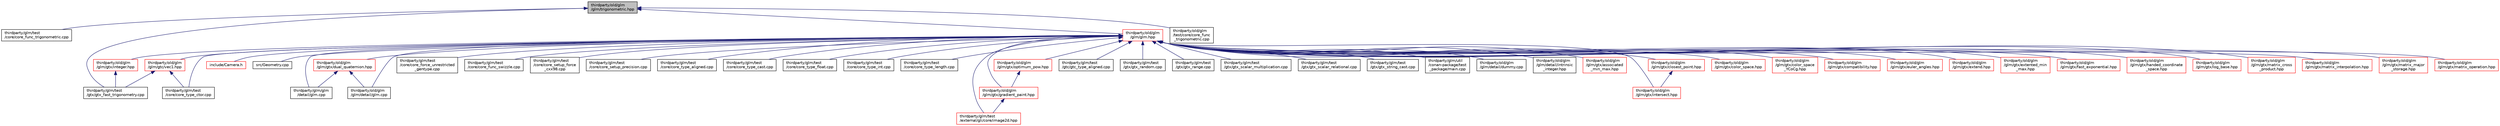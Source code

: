 digraph "thirdparty/old/glm/glm/trigonometric.hpp"
{
  edge [fontname="Helvetica",fontsize="10",labelfontname="Helvetica",labelfontsize="10"];
  node [fontname="Helvetica",fontsize="10",shape=record];
  Node1 [label="thirdparty/old/glm\l/glm/trigonometric.hpp",height=0.2,width=0.4,color="black", fillcolor="grey75", style="filled", fontcolor="black"];
  Node1 -> Node2 [dir="back",color="midnightblue",fontsize="10",style="solid",fontname="Helvetica"];
  Node2 [label="thirdparty/glm/test\l/core/core_func_trigonometric.cpp",height=0.2,width=0.4,color="black", fillcolor="white", style="filled",URL="$glm_2test_2core_2core__func__trigonometric_8cpp.html"];
  Node1 -> Node3 [dir="back",color="midnightblue",fontsize="10",style="solid",fontname="Helvetica"];
  Node3 [label="thirdparty/glm/test\l/gtx/gtx_fast_trigonometry.cpp",height=0.2,width=0.4,color="black", fillcolor="white", style="filled",URL="$glm_2test_2gtx_2gtx__fast__trigonometry_8cpp.html"];
  Node1 -> Node4 [dir="back",color="midnightblue",fontsize="10",style="solid",fontname="Helvetica"];
  Node4 [label="thirdparty/old/glm\l/glm/glm.hpp",height=0.2,width=0.4,color="red", fillcolor="white", style="filled",URL="$old_2glm_2glm_2glm_8hpp.html"];
  Node4 -> Node5 [dir="back",color="midnightblue",fontsize="10",style="solid",fontname="Helvetica"];
  Node5 [label="include/Camera.h",height=0.2,width=0.4,color="red", fillcolor="white", style="filled",URL="$Camera_8h.html",tooltip="Sets up an OpenGL camera. "];
  Node4 -> Node6 [dir="back",color="midnightblue",fontsize="10",style="solid",fontname="Helvetica"];
  Node6 [label="src/Geometry.cpp",height=0.2,width=0.4,color="black", fillcolor="white", style="filled",URL="$Geometry_8cpp.html"];
  Node4 -> Node7 [dir="back",color="midnightblue",fontsize="10",style="solid",fontname="Helvetica"];
  Node7 [label="thirdparty/glm/glm\l/detail/glm.cpp",height=0.2,width=0.4,color="black", fillcolor="white", style="filled",URL="$glm_2glm_2detail_2glm_8cpp.html"];
  Node4 -> Node8 [dir="back",color="midnightblue",fontsize="10",style="solid",fontname="Helvetica"];
  Node8 [label="thirdparty/glm/test\l/core/core_force_unrestricted\l_gentype.cpp",height=0.2,width=0.4,color="black", fillcolor="white", style="filled",URL="$core__force__unrestricted__gentype_8cpp.html"];
  Node4 -> Node9 [dir="back",color="midnightblue",fontsize="10",style="solid",fontname="Helvetica"];
  Node9 [label="thirdparty/glm/test\l/core/core_func_swizzle.cpp",height=0.2,width=0.4,color="black", fillcolor="white", style="filled",URL="$glm_2test_2core_2core__func__swizzle_8cpp.html"];
  Node4 -> Node10 [dir="back",color="midnightblue",fontsize="10",style="solid",fontname="Helvetica"];
  Node10 [label="thirdparty/glm/test\l/core/core_setup_force\l_cxx98.cpp",height=0.2,width=0.4,color="black", fillcolor="white", style="filled",URL="$glm_2test_2core_2core__setup__force__cxx98_8cpp.html"];
  Node4 -> Node11 [dir="back",color="midnightblue",fontsize="10",style="solid",fontname="Helvetica"];
  Node11 [label="thirdparty/glm/test\l/core/core_setup_precision.cpp",height=0.2,width=0.4,color="black", fillcolor="white", style="filled",URL="$glm_2test_2core_2core__setup__precision_8cpp.html"];
  Node4 -> Node12 [dir="back",color="midnightblue",fontsize="10",style="solid",fontname="Helvetica"];
  Node12 [label="thirdparty/glm/test\l/core/core_type_aligned.cpp",height=0.2,width=0.4,color="black", fillcolor="white", style="filled",URL="$core__type__aligned_8cpp.html"];
  Node4 -> Node13 [dir="back",color="midnightblue",fontsize="10",style="solid",fontname="Helvetica"];
  Node13 [label="thirdparty/glm/test\l/core/core_type_cast.cpp",height=0.2,width=0.4,color="black", fillcolor="white", style="filled",URL="$glm_2test_2core_2core__type__cast_8cpp.html"];
  Node4 -> Node14 [dir="back",color="midnightblue",fontsize="10",style="solid",fontname="Helvetica"];
  Node14 [label="thirdparty/glm/test\l/core/core_type_ctor.cpp",height=0.2,width=0.4,color="black", fillcolor="white", style="filled",URL="$core__type__ctor_8cpp.html"];
  Node4 -> Node15 [dir="back",color="midnightblue",fontsize="10",style="solid",fontname="Helvetica"];
  Node15 [label="thirdparty/glm/test\l/core/core_type_float.cpp",height=0.2,width=0.4,color="black", fillcolor="white", style="filled",URL="$glm_2test_2core_2core__type__float_8cpp.html"];
  Node4 -> Node16 [dir="back",color="midnightblue",fontsize="10",style="solid",fontname="Helvetica"];
  Node16 [label="thirdparty/glm/test\l/core/core_type_int.cpp",height=0.2,width=0.4,color="black", fillcolor="white", style="filled",URL="$glm_2test_2core_2core__type__int_8cpp.html"];
  Node4 -> Node17 [dir="back",color="midnightblue",fontsize="10",style="solid",fontname="Helvetica"];
  Node17 [label="thirdparty/glm/test\l/core/core_type_length.cpp",height=0.2,width=0.4,color="black", fillcolor="white", style="filled",URL="$glm_2test_2core_2core__type__length_8cpp.html"];
  Node4 -> Node18 [dir="back",color="midnightblue",fontsize="10",style="solid",fontname="Helvetica"];
  Node18 [label="thirdparty/glm/test\l/external/gli/core/image2d.hpp",height=0.2,width=0.4,color="red", fillcolor="white", style="filled",URL="$glm_2test_2external_2gli_2core_2image2d_8hpp.html"];
  Node4 -> Node19 [dir="back",color="midnightblue",fontsize="10",style="solid",fontname="Helvetica"];
  Node19 [label="thirdparty/glm/test\l/gtc/gtc_type_aligned.cpp",height=0.2,width=0.4,color="black", fillcolor="white", style="filled",URL="$gtc__type__aligned_8cpp.html"];
  Node4 -> Node20 [dir="back",color="midnightblue",fontsize="10",style="solid",fontname="Helvetica"];
  Node20 [label="thirdparty/glm/test\l/gtx/gtx_random.cpp",height=0.2,width=0.4,color="black", fillcolor="white", style="filled",URL="$glm_2test_2gtx_2gtx__random_8cpp.html"];
  Node4 -> Node21 [dir="back",color="midnightblue",fontsize="10",style="solid",fontname="Helvetica"];
  Node21 [label="thirdparty/glm/test\l/gtx/gtx_range.cpp",height=0.2,width=0.4,color="black", fillcolor="white", style="filled",URL="$glm_2test_2gtx_2gtx__range_8cpp.html"];
  Node4 -> Node22 [dir="back",color="midnightblue",fontsize="10",style="solid",fontname="Helvetica"];
  Node22 [label="thirdparty/glm/test\l/gtx/gtx_scalar_multiplication.cpp",height=0.2,width=0.4,color="black", fillcolor="white", style="filled",URL="$glm_2test_2gtx_2gtx__scalar__multiplication_8cpp.html"];
  Node4 -> Node23 [dir="back",color="midnightblue",fontsize="10",style="solid",fontname="Helvetica"];
  Node23 [label="thirdparty/glm/test\l/gtx/gtx_scalar_relational.cpp",height=0.2,width=0.4,color="black", fillcolor="white", style="filled",URL="$glm_2test_2gtx_2gtx__scalar__relational_8cpp.html"];
  Node4 -> Node24 [dir="back",color="midnightblue",fontsize="10",style="solid",fontname="Helvetica"];
  Node24 [label="thirdparty/glm/test\l/gtx/gtx_string_cast.cpp",height=0.2,width=0.4,color="black", fillcolor="white", style="filled",URL="$glm_2test_2gtx_2gtx__string__cast_8cpp.html"];
  Node4 -> Node25 [dir="back",color="midnightblue",fontsize="10",style="solid",fontname="Helvetica"];
  Node25 [label="thirdparty/glm/util\l/conan-package/test\l_package/main.cpp",height=0.2,width=0.4,color="black", fillcolor="white", style="filled",URL="$thirdparty_2glm_2util_2conan-package_2test__package_2main_8cpp.html"];
  Node4 -> Node26 [dir="back",color="midnightblue",fontsize="10",style="solid",fontname="Helvetica"];
  Node26 [label="thirdparty/old/glm\l/glm/detail/dummy.cpp",height=0.2,width=0.4,color="black", fillcolor="white", style="filled",URL="$old_2glm_2glm_2detail_2dummy_8cpp.html"];
  Node4 -> Node27 [dir="back",color="midnightblue",fontsize="10",style="solid",fontname="Helvetica"];
  Node27 [label="thirdparty/old/glm\l/glm/detail/glm.cpp",height=0.2,width=0.4,color="black", fillcolor="white", style="filled",URL="$old_2glm_2glm_2detail_2glm_8cpp.html"];
  Node4 -> Node28 [dir="back",color="midnightblue",fontsize="10",style="solid",fontname="Helvetica"];
  Node28 [label="thirdparty/old/glm\l/glm/detail/intrinsic\l_integer.hpp",height=0.2,width=0.4,color="black", fillcolor="white", style="filled",URL="$intrinsic__integer_8hpp.html",tooltip="OpenGL Mathematics (glm.g-truc.net) "];
  Node4 -> Node29 [dir="back",color="midnightblue",fontsize="10",style="solid",fontname="Helvetica"];
  Node29 [label="thirdparty/old/glm\l/glm/gtc/vec1.hpp",height=0.2,width=0.4,color="red", fillcolor="white", style="filled",URL="$old_2glm_2glm_2gtc_2vec1_8hpp.html"];
  Node29 -> Node14 [dir="back",color="midnightblue",fontsize="10",style="solid",fontname="Helvetica"];
  Node29 -> Node3 [dir="back",color="midnightblue",fontsize="10",style="solid",fontname="Helvetica"];
  Node4 -> Node30 [dir="back",color="midnightblue",fontsize="10",style="solid",fontname="Helvetica"];
  Node30 [label="thirdparty/old/glm\l/glm/gtx/associated\l_min_max.hpp",height=0.2,width=0.4,color="red", fillcolor="white", style="filled",URL="$old_2glm_2glm_2gtx_2associated__min__max_8hpp.html"];
  Node4 -> Node31 [dir="back",color="midnightblue",fontsize="10",style="solid",fontname="Helvetica"];
  Node31 [label="thirdparty/old/glm\l/glm/gtx/closest_point.hpp",height=0.2,width=0.4,color="red", fillcolor="white", style="filled",URL="$old_2glm_2glm_2gtx_2closest__point_8hpp.html"];
  Node31 -> Node32 [dir="back",color="midnightblue",fontsize="10",style="solid",fontname="Helvetica"];
  Node32 [label="thirdparty/old/glm\l/glm/gtx/intersect.hpp",height=0.2,width=0.4,color="red", fillcolor="white", style="filled",URL="$old_2glm_2glm_2gtx_2intersect_8hpp.html"];
  Node4 -> Node33 [dir="back",color="midnightblue",fontsize="10",style="solid",fontname="Helvetica"];
  Node33 [label="thirdparty/old/glm\l/glm/gtx/color_space.hpp",height=0.2,width=0.4,color="red", fillcolor="white", style="filled",URL="$old_2glm_2glm_2gtx_2color__space_8hpp.html"];
  Node4 -> Node34 [dir="back",color="midnightblue",fontsize="10",style="solid",fontname="Helvetica"];
  Node34 [label="thirdparty/old/glm\l/glm/gtx/color_space\l_YCoCg.hpp",height=0.2,width=0.4,color="red", fillcolor="white", style="filled",URL="$old_2glm_2glm_2gtx_2color__space__YCoCg_8hpp.html"];
  Node4 -> Node35 [dir="back",color="midnightblue",fontsize="10",style="solid",fontname="Helvetica"];
  Node35 [label="thirdparty/old/glm\l/glm/gtx/compatibility.hpp",height=0.2,width=0.4,color="red", fillcolor="white", style="filled",URL="$old_2glm_2glm_2gtx_2compatibility_8hpp.html"];
  Node4 -> Node36 [dir="back",color="midnightblue",fontsize="10",style="solid",fontname="Helvetica"];
  Node36 [label="thirdparty/old/glm\l/glm/gtx/dual_quaternion.hpp",height=0.2,width=0.4,color="red", fillcolor="white", style="filled",URL="$old_2glm_2glm_2gtx_2dual__quaternion_8hpp.html"];
  Node36 -> Node7 [dir="back",color="midnightblue",fontsize="10",style="solid",fontname="Helvetica"];
  Node36 -> Node27 [dir="back",color="midnightblue",fontsize="10",style="solid",fontname="Helvetica"];
  Node4 -> Node37 [dir="back",color="midnightblue",fontsize="10",style="solid",fontname="Helvetica"];
  Node37 [label="thirdparty/old/glm\l/glm/gtx/euler_angles.hpp",height=0.2,width=0.4,color="red", fillcolor="white", style="filled",URL="$old_2glm_2glm_2gtx_2euler__angles_8hpp.html"];
  Node4 -> Node38 [dir="back",color="midnightblue",fontsize="10",style="solid",fontname="Helvetica"];
  Node38 [label="thirdparty/old/glm\l/glm/gtx/extend.hpp",height=0.2,width=0.4,color="red", fillcolor="white", style="filled",URL="$old_2glm_2glm_2gtx_2extend_8hpp.html"];
  Node4 -> Node39 [dir="back",color="midnightblue",fontsize="10",style="solid",fontname="Helvetica"];
  Node39 [label="thirdparty/old/glm\l/glm/gtx/extented_min\l_max.hpp",height=0.2,width=0.4,color="red", fillcolor="white", style="filled",URL="$extented__min__max_8hpp.html",tooltip="OpenGL Mathematics (glm.g-truc.net) "];
  Node4 -> Node40 [dir="back",color="midnightblue",fontsize="10",style="solid",fontname="Helvetica"];
  Node40 [label="thirdparty/old/glm\l/glm/gtx/fast_exponential.hpp",height=0.2,width=0.4,color="red", fillcolor="white", style="filled",URL="$old_2glm_2glm_2gtx_2fast__exponential_8hpp.html"];
  Node4 -> Node41 [dir="back",color="midnightblue",fontsize="10",style="solid",fontname="Helvetica"];
  Node41 [label="thirdparty/old/glm\l/glm/gtx/gradient_paint.hpp",height=0.2,width=0.4,color="red", fillcolor="white", style="filled",URL="$old_2glm_2glm_2gtx_2gradient__paint_8hpp.html"];
  Node41 -> Node18 [dir="back",color="midnightblue",fontsize="10",style="solid",fontname="Helvetica"];
  Node4 -> Node42 [dir="back",color="midnightblue",fontsize="10",style="solid",fontname="Helvetica"];
  Node42 [label="thirdparty/old/glm\l/glm/gtx/optimum_pow.hpp",height=0.2,width=0.4,color="red", fillcolor="white", style="filled",URL="$old_2glm_2glm_2gtx_2optimum__pow_8hpp.html"];
  Node42 -> Node41 [dir="back",color="midnightblue",fontsize="10",style="solid",fontname="Helvetica"];
  Node4 -> Node43 [dir="back",color="midnightblue",fontsize="10",style="solid",fontname="Helvetica"];
  Node43 [label="thirdparty/old/glm\l/glm/gtx/handed_coordinate\l_space.hpp",height=0.2,width=0.4,color="red", fillcolor="white", style="filled",URL="$old_2glm_2glm_2gtx_2handed__coordinate__space_8hpp.html"];
  Node4 -> Node44 [dir="back",color="midnightblue",fontsize="10",style="solid",fontname="Helvetica"];
  Node44 [label="thirdparty/old/glm\l/glm/gtx/integer.hpp",height=0.2,width=0.4,color="red", fillcolor="white", style="filled",URL="$old_2glm_2glm_2gtx_2integer_8hpp.html"];
  Node44 -> Node3 [dir="back",color="midnightblue",fontsize="10",style="solid",fontname="Helvetica"];
  Node4 -> Node32 [dir="back",color="midnightblue",fontsize="10",style="solid",fontname="Helvetica"];
  Node4 -> Node45 [dir="back",color="midnightblue",fontsize="10",style="solid",fontname="Helvetica"];
  Node45 [label="thirdparty/old/glm\l/glm/gtx/log_base.hpp",height=0.2,width=0.4,color="red", fillcolor="white", style="filled",URL="$old_2glm_2glm_2gtx_2log__base_8hpp.html"];
  Node4 -> Node46 [dir="back",color="midnightblue",fontsize="10",style="solid",fontname="Helvetica"];
  Node46 [label="thirdparty/old/glm\l/glm/gtx/matrix_cross\l_product.hpp",height=0.2,width=0.4,color="red", fillcolor="white", style="filled",URL="$old_2glm_2glm_2gtx_2matrix__cross__product_8hpp.html"];
  Node4 -> Node47 [dir="back",color="midnightblue",fontsize="10",style="solid",fontname="Helvetica"];
  Node47 [label="thirdparty/old/glm\l/glm/gtx/matrix_interpolation.hpp",height=0.2,width=0.4,color="red", fillcolor="white", style="filled",URL="$old_2glm_2glm_2gtx_2matrix__interpolation_8hpp.html"];
  Node4 -> Node48 [dir="back",color="midnightblue",fontsize="10",style="solid",fontname="Helvetica"];
  Node48 [label="thirdparty/old/glm\l/glm/gtx/matrix_major\l_storage.hpp",height=0.2,width=0.4,color="red", fillcolor="white", style="filled",URL="$old_2glm_2glm_2gtx_2matrix__major__storage_8hpp.html"];
  Node4 -> Node49 [dir="back",color="midnightblue",fontsize="10",style="solid",fontname="Helvetica"];
  Node49 [label="thirdparty/old/glm\l/glm/gtx/matrix_operation.hpp",height=0.2,width=0.4,color="red", fillcolor="white", style="filled",URL="$old_2glm_2glm_2gtx_2matrix__operation_8hpp.html"];
  Node1 -> Node50 [dir="back",color="midnightblue",fontsize="10",style="solid",fontname="Helvetica"];
  Node50 [label="thirdparty/old/glm\l/test/core/core_func\l_trigonometric.cpp",height=0.2,width=0.4,color="black", fillcolor="white", style="filled",URL="$old_2glm_2test_2core_2core__func__trigonometric_8cpp.html"];
}
